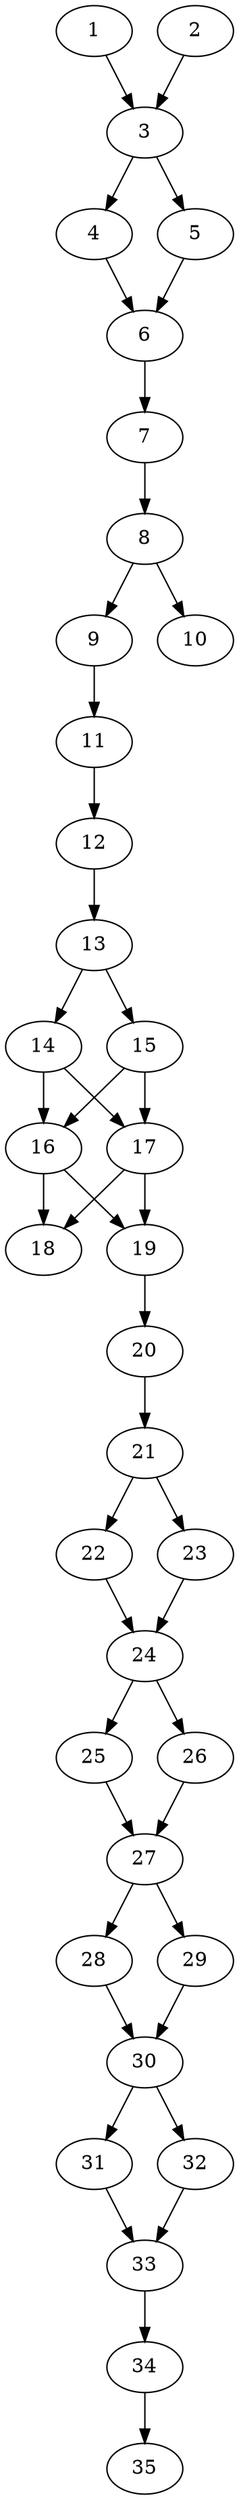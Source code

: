 // DAG automatically generated by daggen at Thu Oct  3 14:05:36 2019
// ./daggen --dot -n 35 --ccr 0.5 --fat 0.3 --regular 0.5 --density 0.9 --mindata 5242880 --maxdata 52428800 
digraph G {
  1 [size="80257024", alpha="0.13", expect_size="40128512"] 
  1 -> 3 [size ="40128512"]
  2 [size="104617984", alpha="0.02", expect_size="52308992"] 
  2 -> 3 [size ="52308992"]
  3 [size="57843712", alpha="0.20", expect_size="28921856"] 
  3 -> 4 [size ="28921856"]
  3 -> 5 [size ="28921856"]
  4 [size="73998336", alpha="0.05", expect_size="36999168"] 
  4 -> 6 [size ="36999168"]
  5 [size="28600320", alpha="0.08", expect_size="14300160"] 
  5 -> 6 [size ="14300160"]
  6 [size="67764224", alpha="0.07", expect_size="33882112"] 
  6 -> 7 [size ="33882112"]
  7 [size="46692352", alpha="0.13", expect_size="23346176"] 
  7 -> 8 [size ="23346176"]
  8 [size="18798592", alpha="0.06", expect_size="9399296"] 
  8 -> 9 [size ="9399296"]
  8 -> 10 [size ="9399296"]
  9 [size="44849152", alpha="0.11", expect_size="22424576"] 
  9 -> 11 [size ="22424576"]
  10 [size="44820480", alpha="0.16", expect_size="22410240"] 
  11 [size="31066112", alpha="0.04", expect_size="15533056"] 
  11 -> 12 [size ="15533056"]
  12 [size="90353664", alpha="0.10", expect_size="45176832"] 
  12 -> 13 [size ="45176832"]
  13 [size="97767424", alpha="0.03", expect_size="48883712"] 
  13 -> 14 [size ="48883712"]
  13 -> 15 [size ="48883712"]
  14 [size="97048576", alpha="0.04", expect_size="48524288"] 
  14 -> 16 [size ="48524288"]
  14 -> 17 [size ="48524288"]
  15 [size="26814464", alpha="0.15", expect_size="13407232"] 
  15 -> 16 [size ="13407232"]
  15 -> 17 [size ="13407232"]
  16 [size="64520192", alpha="0.16", expect_size="32260096"] 
  16 -> 18 [size ="32260096"]
  16 -> 19 [size ="32260096"]
  17 [size="97067008", alpha="0.19", expect_size="48533504"] 
  17 -> 18 [size ="48533504"]
  17 -> 19 [size ="48533504"]
  18 [size="64872448", alpha="0.11", expect_size="32436224"] 
  19 [size="91793408", alpha="0.14", expect_size="45896704"] 
  19 -> 20 [size ="45896704"]
  20 [size="48048128", alpha="0.19", expect_size="24024064"] 
  20 -> 21 [size ="24024064"]
  21 [size="27883520", alpha="0.19", expect_size="13941760"] 
  21 -> 22 [size ="13941760"]
  21 -> 23 [size ="13941760"]
  22 [size="48685056", alpha="0.19", expect_size="24342528"] 
  22 -> 24 [size ="24342528"]
  23 [size="97507328", alpha="0.09", expect_size="48753664"] 
  23 -> 24 [size ="48753664"]
  24 [size="19279872", alpha="0.12", expect_size="9639936"] 
  24 -> 25 [size ="9639936"]
  24 -> 26 [size ="9639936"]
  25 [size="39661568", alpha="0.19", expect_size="19830784"] 
  25 -> 27 [size ="19830784"]
  26 [size="14551040", alpha="0.18", expect_size="7275520"] 
  26 -> 27 [size ="7275520"]
  27 [size="89726976", alpha="0.05", expect_size="44863488"] 
  27 -> 28 [size ="44863488"]
  27 -> 29 [size ="44863488"]
  28 [size="83740672", alpha="0.14", expect_size="41870336"] 
  28 -> 30 [size ="41870336"]
  29 [size="41150464", alpha="0.10", expect_size="20575232"] 
  29 -> 30 [size ="20575232"]
  30 [size="12894208", alpha="0.14", expect_size="6447104"] 
  30 -> 31 [size ="6447104"]
  30 -> 32 [size ="6447104"]
  31 [size="103055360", alpha="0.01", expect_size="51527680"] 
  31 -> 33 [size ="51527680"]
  32 [size="98289664", alpha="0.06", expect_size="49144832"] 
  32 -> 33 [size ="49144832"]
  33 [size="92729344", alpha="0.09", expect_size="46364672"] 
  33 -> 34 [size ="46364672"]
  34 [size="39360512", alpha="0.10", expect_size="19680256"] 
  34 -> 35 [size ="19680256"]
  35 [size="96069632", alpha="0.15", expect_size="48034816"] 
}
